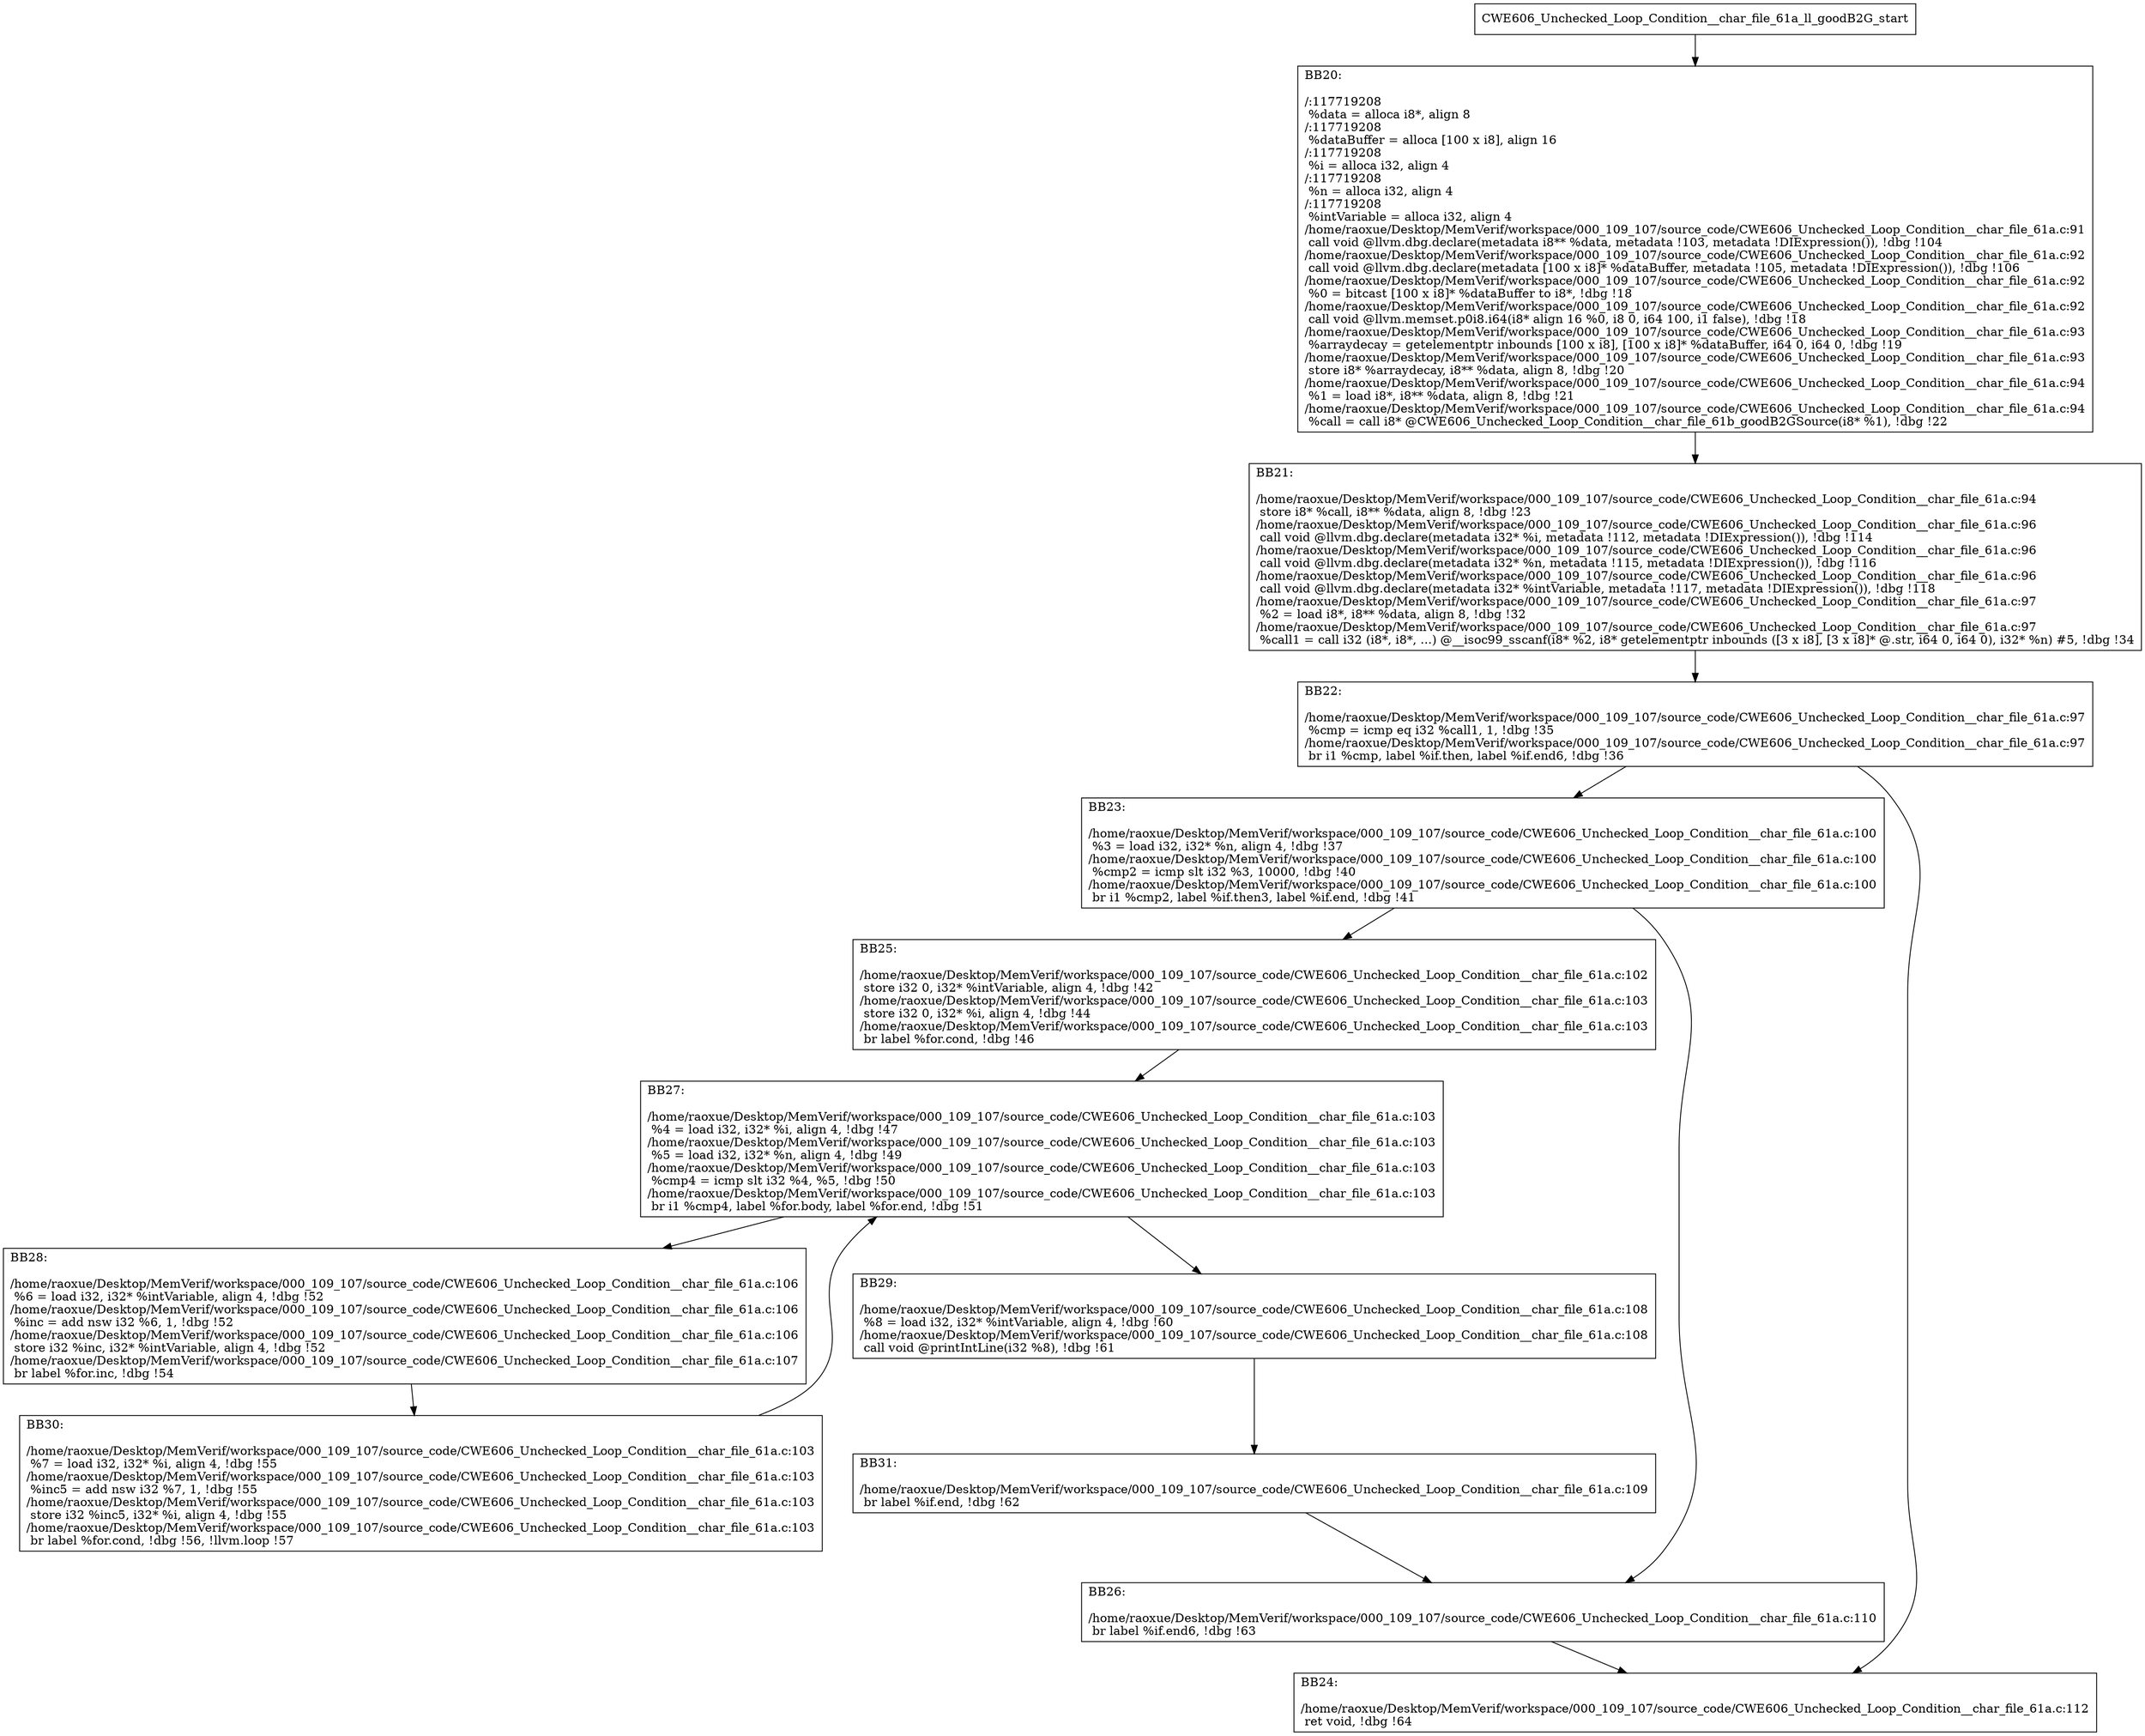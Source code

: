 digraph "CFG for'CWE606_Unchecked_Loop_Condition__char_file_61a_ll_goodB2G' function" {
	BBCWE606_Unchecked_Loop_Condition__char_file_61a_ll_goodB2G_start[shape=record,label="{CWE606_Unchecked_Loop_Condition__char_file_61a_ll_goodB2G_start}"];
	BBCWE606_Unchecked_Loop_Condition__char_file_61a_ll_goodB2G_start-> CWE606_Unchecked_Loop_Condition__char_file_61a_ll_goodB2GBB20;
	CWE606_Unchecked_Loop_Condition__char_file_61a_ll_goodB2GBB20 [shape=record, label="{BB20:\l\l/:117719208\l
  %data = alloca i8*, align 8\l
/:117719208\l
  %dataBuffer = alloca [100 x i8], align 16\l
/:117719208\l
  %i = alloca i32, align 4\l
/:117719208\l
  %n = alloca i32, align 4\l
/:117719208\l
  %intVariable = alloca i32, align 4\l
/home/raoxue/Desktop/MemVerif/workspace/000_109_107/source_code/CWE606_Unchecked_Loop_Condition__char_file_61a.c:91\l
  call void @llvm.dbg.declare(metadata i8** %data, metadata !103, metadata !DIExpression()), !dbg !104\l
/home/raoxue/Desktop/MemVerif/workspace/000_109_107/source_code/CWE606_Unchecked_Loop_Condition__char_file_61a.c:92\l
  call void @llvm.dbg.declare(metadata [100 x i8]* %dataBuffer, metadata !105, metadata !DIExpression()), !dbg !106\l
/home/raoxue/Desktop/MemVerif/workspace/000_109_107/source_code/CWE606_Unchecked_Loop_Condition__char_file_61a.c:92\l
  %0 = bitcast [100 x i8]* %dataBuffer to i8*, !dbg !18\l
/home/raoxue/Desktop/MemVerif/workspace/000_109_107/source_code/CWE606_Unchecked_Loop_Condition__char_file_61a.c:92\l
  call void @llvm.memset.p0i8.i64(i8* align 16 %0, i8 0, i64 100, i1 false), !dbg !18\l
/home/raoxue/Desktop/MemVerif/workspace/000_109_107/source_code/CWE606_Unchecked_Loop_Condition__char_file_61a.c:93\l
  %arraydecay = getelementptr inbounds [100 x i8], [100 x i8]* %dataBuffer, i64 0, i64 0, !dbg !19\l
/home/raoxue/Desktop/MemVerif/workspace/000_109_107/source_code/CWE606_Unchecked_Loop_Condition__char_file_61a.c:93\l
  store i8* %arraydecay, i8** %data, align 8, !dbg !20\l
/home/raoxue/Desktop/MemVerif/workspace/000_109_107/source_code/CWE606_Unchecked_Loop_Condition__char_file_61a.c:94\l
  %1 = load i8*, i8** %data, align 8, !dbg !21\l
/home/raoxue/Desktop/MemVerif/workspace/000_109_107/source_code/CWE606_Unchecked_Loop_Condition__char_file_61a.c:94\l
  %call = call i8* @CWE606_Unchecked_Loop_Condition__char_file_61b_goodB2GSource(i8* %1), !dbg !22\l
}"];
	CWE606_Unchecked_Loop_Condition__char_file_61a_ll_goodB2GBB20-> CWE606_Unchecked_Loop_Condition__char_file_61a_ll_goodB2GBB21;
	CWE606_Unchecked_Loop_Condition__char_file_61a_ll_goodB2GBB21 [shape=record, label="{BB21:\l\l/home/raoxue/Desktop/MemVerif/workspace/000_109_107/source_code/CWE606_Unchecked_Loop_Condition__char_file_61a.c:94\l
  store i8* %call, i8** %data, align 8, !dbg !23\l
/home/raoxue/Desktop/MemVerif/workspace/000_109_107/source_code/CWE606_Unchecked_Loop_Condition__char_file_61a.c:96\l
  call void @llvm.dbg.declare(metadata i32* %i, metadata !112, metadata !DIExpression()), !dbg !114\l
/home/raoxue/Desktop/MemVerif/workspace/000_109_107/source_code/CWE606_Unchecked_Loop_Condition__char_file_61a.c:96\l
  call void @llvm.dbg.declare(metadata i32* %n, metadata !115, metadata !DIExpression()), !dbg !116\l
/home/raoxue/Desktop/MemVerif/workspace/000_109_107/source_code/CWE606_Unchecked_Loop_Condition__char_file_61a.c:96\l
  call void @llvm.dbg.declare(metadata i32* %intVariable, metadata !117, metadata !DIExpression()), !dbg !118\l
/home/raoxue/Desktop/MemVerif/workspace/000_109_107/source_code/CWE606_Unchecked_Loop_Condition__char_file_61a.c:97\l
  %2 = load i8*, i8** %data, align 8, !dbg !32\l
/home/raoxue/Desktop/MemVerif/workspace/000_109_107/source_code/CWE606_Unchecked_Loop_Condition__char_file_61a.c:97\l
  %call1 = call i32 (i8*, i8*, ...) @__isoc99_sscanf(i8* %2, i8* getelementptr inbounds ([3 x i8], [3 x i8]* @.str, i64 0, i64 0), i32* %n) #5, !dbg !34\l
}"];
	CWE606_Unchecked_Loop_Condition__char_file_61a_ll_goodB2GBB21-> CWE606_Unchecked_Loop_Condition__char_file_61a_ll_goodB2GBB22;
	CWE606_Unchecked_Loop_Condition__char_file_61a_ll_goodB2GBB22 [shape=record, label="{BB22:\l\l/home/raoxue/Desktop/MemVerif/workspace/000_109_107/source_code/CWE606_Unchecked_Loop_Condition__char_file_61a.c:97\l
  %cmp = icmp eq i32 %call1, 1, !dbg !35\l
/home/raoxue/Desktop/MemVerif/workspace/000_109_107/source_code/CWE606_Unchecked_Loop_Condition__char_file_61a.c:97\l
  br i1 %cmp, label %if.then, label %if.end6, !dbg !36\l
}"];
	CWE606_Unchecked_Loop_Condition__char_file_61a_ll_goodB2GBB22-> CWE606_Unchecked_Loop_Condition__char_file_61a_ll_goodB2GBB23;
	CWE606_Unchecked_Loop_Condition__char_file_61a_ll_goodB2GBB22-> CWE606_Unchecked_Loop_Condition__char_file_61a_ll_goodB2GBB24;
	CWE606_Unchecked_Loop_Condition__char_file_61a_ll_goodB2GBB23 [shape=record, label="{BB23:\l\l/home/raoxue/Desktop/MemVerif/workspace/000_109_107/source_code/CWE606_Unchecked_Loop_Condition__char_file_61a.c:100\l
  %3 = load i32, i32* %n, align 4, !dbg !37\l
/home/raoxue/Desktop/MemVerif/workspace/000_109_107/source_code/CWE606_Unchecked_Loop_Condition__char_file_61a.c:100\l
  %cmp2 = icmp slt i32 %3, 10000, !dbg !40\l
/home/raoxue/Desktop/MemVerif/workspace/000_109_107/source_code/CWE606_Unchecked_Loop_Condition__char_file_61a.c:100\l
  br i1 %cmp2, label %if.then3, label %if.end, !dbg !41\l
}"];
	CWE606_Unchecked_Loop_Condition__char_file_61a_ll_goodB2GBB23-> CWE606_Unchecked_Loop_Condition__char_file_61a_ll_goodB2GBB25;
	CWE606_Unchecked_Loop_Condition__char_file_61a_ll_goodB2GBB23-> CWE606_Unchecked_Loop_Condition__char_file_61a_ll_goodB2GBB26;
	CWE606_Unchecked_Loop_Condition__char_file_61a_ll_goodB2GBB25 [shape=record, label="{BB25:\l\l/home/raoxue/Desktop/MemVerif/workspace/000_109_107/source_code/CWE606_Unchecked_Loop_Condition__char_file_61a.c:102\l
  store i32 0, i32* %intVariable, align 4, !dbg !42\l
/home/raoxue/Desktop/MemVerif/workspace/000_109_107/source_code/CWE606_Unchecked_Loop_Condition__char_file_61a.c:103\l
  store i32 0, i32* %i, align 4, !dbg !44\l
/home/raoxue/Desktop/MemVerif/workspace/000_109_107/source_code/CWE606_Unchecked_Loop_Condition__char_file_61a.c:103\l
  br label %for.cond, !dbg !46\l
}"];
	CWE606_Unchecked_Loop_Condition__char_file_61a_ll_goodB2GBB25-> CWE606_Unchecked_Loop_Condition__char_file_61a_ll_goodB2GBB27;
	CWE606_Unchecked_Loop_Condition__char_file_61a_ll_goodB2GBB27 [shape=record, label="{BB27:\l\l/home/raoxue/Desktop/MemVerif/workspace/000_109_107/source_code/CWE606_Unchecked_Loop_Condition__char_file_61a.c:103\l
  %4 = load i32, i32* %i, align 4, !dbg !47\l
/home/raoxue/Desktop/MemVerif/workspace/000_109_107/source_code/CWE606_Unchecked_Loop_Condition__char_file_61a.c:103\l
  %5 = load i32, i32* %n, align 4, !dbg !49\l
/home/raoxue/Desktop/MemVerif/workspace/000_109_107/source_code/CWE606_Unchecked_Loop_Condition__char_file_61a.c:103\l
  %cmp4 = icmp slt i32 %4, %5, !dbg !50\l
/home/raoxue/Desktop/MemVerif/workspace/000_109_107/source_code/CWE606_Unchecked_Loop_Condition__char_file_61a.c:103\l
  br i1 %cmp4, label %for.body, label %for.end, !dbg !51\l
}"];
	CWE606_Unchecked_Loop_Condition__char_file_61a_ll_goodB2GBB27-> CWE606_Unchecked_Loop_Condition__char_file_61a_ll_goodB2GBB28;
	CWE606_Unchecked_Loop_Condition__char_file_61a_ll_goodB2GBB27-> CWE606_Unchecked_Loop_Condition__char_file_61a_ll_goodB2GBB29;
	CWE606_Unchecked_Loop_Condition__char_file_61a_ll_goodB2GBB28 [shape=record, label="{BB28:\l\l/home/raoxue/Desktop/MemVerif/workspace/000_109_107/source_code/CWE606_Unchecked_Loop_Condition__char_file_61a.c:106\l
  %6 = load i32, i32* %intVariable, align 4, !dbg !52\l
/home/raoxue/Desktop/MemVerif/workspace/000_109_107/source_code/CWE606_Unchecked_Loop_Condition__char_file_61a.c:106\l
  %inc = add nsw i32 %6, 1, !dbg !52\l
/home/raoxue/Desktop/MemVerif/workspace/000_109_107/source_code/CWE606_Unchecked_Loop_Condition__char_file_61a.c:106\l
  store i32 %inc, i32* %intVariable, align 4, !dbg !52\l
/home/raoxue/Desktop/MemVerif/workspace/000_109_107/source_code/CWE606_Unchecked_Loop_Condition__char_file_61a.c:107\l
  br label %for.inc, !dbg !54\l
}"];
	CWE606_Unchecked_Loop_Condition__char_file_61a_ll_goodB2GBB28-> CWE606_Unchecked_Loop_Condition__char_file_61a_ll_goodB2GBB30;
	CWE606_Unchecked_Loop_Condition__char_file_61a_ll_goodB2GBB30 [shape=record, label="{BB30:\l\l/home/raoxue/Desktop/MemVerif/workspace/000_109_107/source_code/CWE606_Unchecked_Loop_Condition__char_file_61a.c:103\l
  %7 = load i32, i32* %i, align 4, !dbg !55\l
/home/raoxue/Desktop/MemVerif/workspace/000_109_107/source_code/CWE606_Unchecked_Loop_Condition__char_file_61a.c:103\l
  %inc5 = add nsw i32 %7, 1, !dbg !55\l
/home/raoxue/Desktop/MemVerif/workspace/000_109_107/source_code/CWE606_Unchecked_Loop_Condition__char_file_61a.c:103\l
  store i32 %inc5, i32* %i, align 4, !dbg !55\l
/home/raoxue/Desktop/MemVerif/workspace/000_109_107/source_code/CWE606_Unchecked_Loop_Condition__char_file_61a.c:103\l
  br label %for.cond, !dbg !56, !llvm.loop !57\l
}"];
	CWE606_Unchecked_Loop_Condition__char_file_61a_ll_goodB2GBB30-> CWE606_Unchecked_Loop_Condition__char_file_61a_ll_goodB2GBB27;
	CWE606_Unchecked_Loop_Condition__char_file_61a_ll_goodB2GBB29 [shape=record, label="{BB29:\l\l/home/raoxue/Desktop/MemVerif/workspace/000_109_107/source_code/CWE606_Unchecked_Loop_Condition__char_file_61a.c:108\l
  %8 = load i32, i32* %intVariable, align 4, !dbg !60\l
/home/raoxue/Desktop/MemVerif/workspace/000_109_107/source_code/CWE606_Unchecked_Loop_Condition__char_file_61a.c:108\l
  call void @printIntLine(i32 %8), !dbg !61\l
}"];
	CWE606_Unchecked_Loop_Condition__char_file_61a_ll_goodB2GBB29-> CWE606_Unchecked_Loop_Condition__char_file_61a_ll_goodB2GBB31;
	CWE606_Unchecked_Loop_Condition__char_file_61a_ll_goodB2GBB31 [shape=record, label="{BB31:\l\l/home/raoxue/Desktop/MemVerif/workspace/000_109_107/source_code/CWE606_Unchecked_Loop_Condition__char_file_61a.c:109\l
  br label %if.end, !dbg !62\l
}"];
	CWE606_Unchecked_Loop_Condition__char_file_61a_ll_goodB2GBB31-> CWE606_Unchecked_Loop_Condition__char_file_61a_ll_goodB2GBB26;
	CWE606_Unchecked_Loop_Condition__char_file_61a_ll_goodB2GBB26 [shape=record, label="{BB26:\l\l/home/raoxue/Desktop/MemVerif/workspace/000_109_107/source_code/CWE606_Unchecked_Loop_Condition__char_file_61a.c:110\l
  br label %if.end6, !dbg !63\l
}"];
	CWE606_Unchecked_Loop_Condition__char_file_61a_ll_goodB2GBB26-> CWE606_Unchecked_Loop_Condition__char_file_61a_ll_goodB2GBB24;
	CWE606_Unchecked_Loop_Condition__char_file_61a_ll_goodB2GBB24 [shape=record, label="{BB24:\l\l/home/raoxue/Desktop/MemVerif/workspace/000_109_107/source_code/CWE606_Unchecked_Loop_Condition__char_file_61a.c:112\l
  ret void, !dbg !64\l
}"];
}
